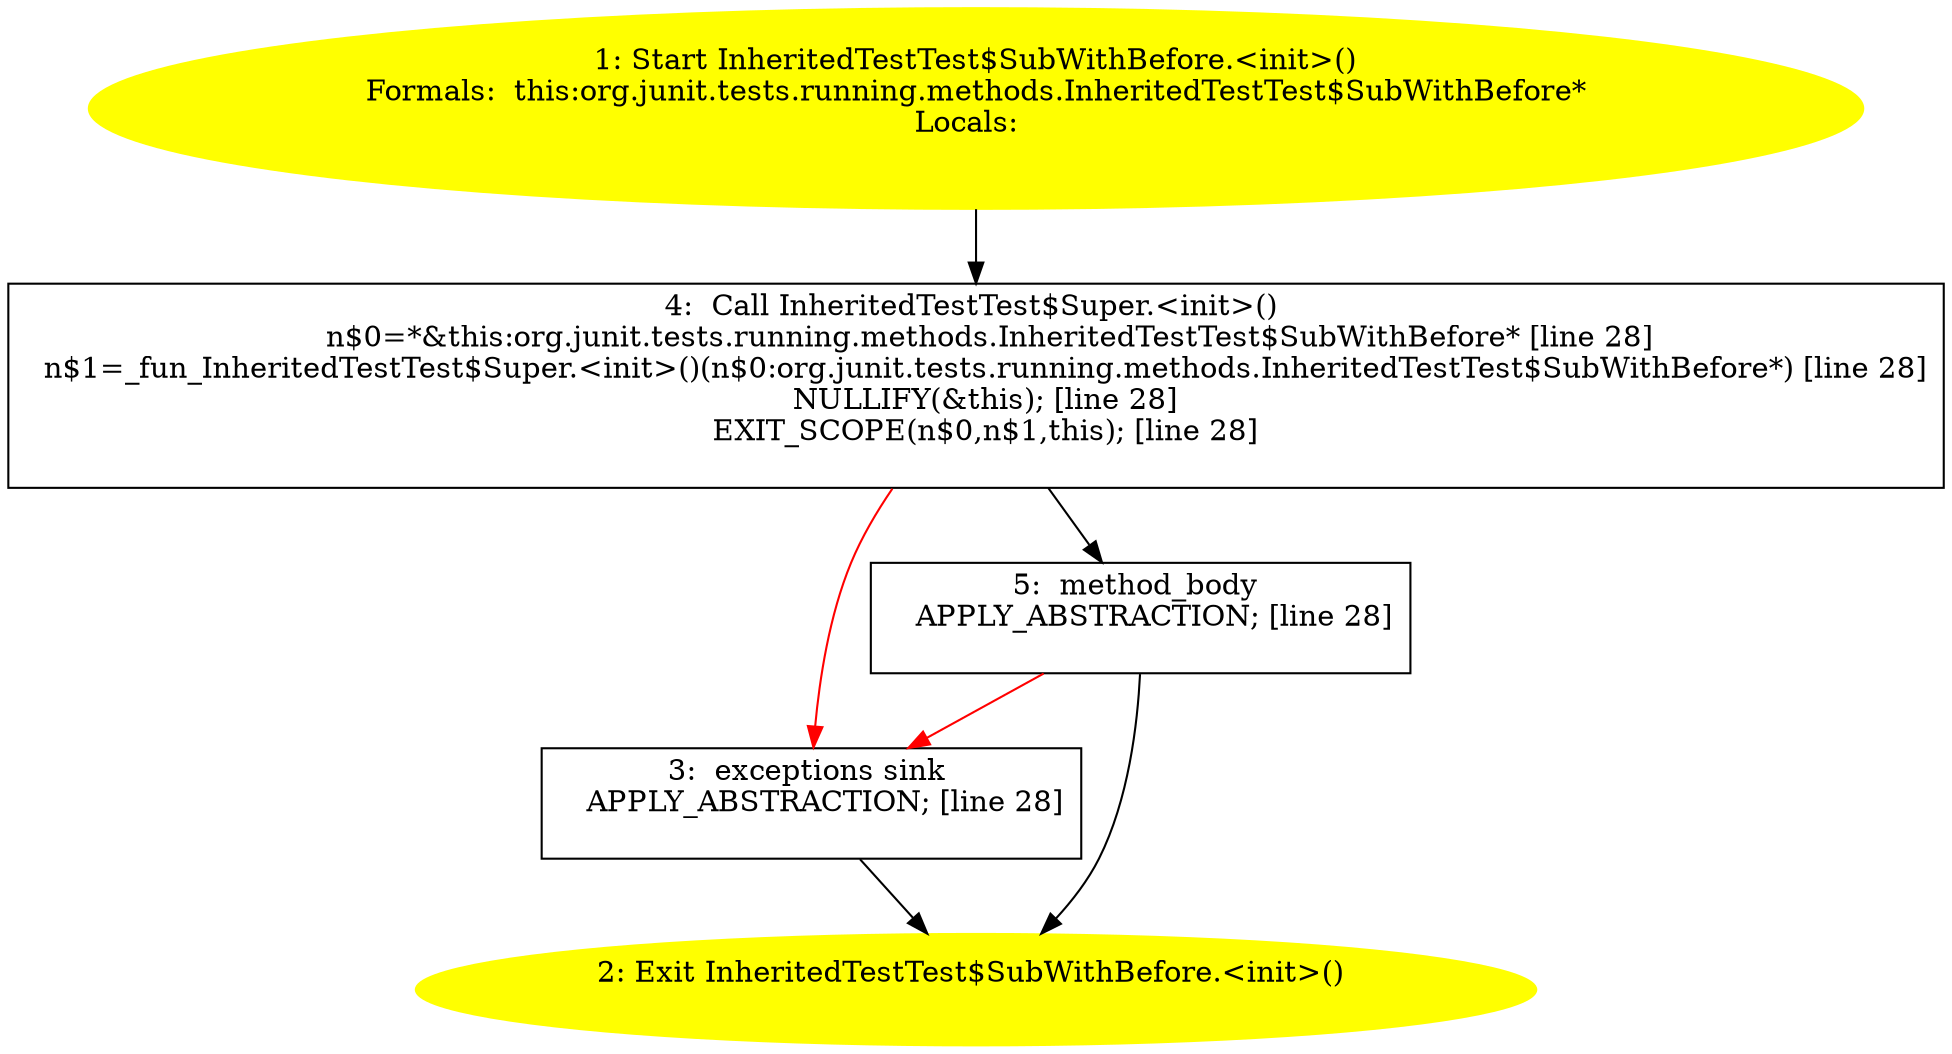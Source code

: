 /* @generated */
digraph cfg {
"org.junit.tests.running.methods.InheritedTestTest$SubWithBefore.<init>().0012247925575e4d0c207ce0ab72a8dd_1" [label="1: Start InheritedTestTest$SubWithBefore.<init>()\nFormals:  this:org.junit.tests.running.methods.InheritedTestTest$SubWithBefore*\nLocals:  \n  " color=yellow style=filled]
	

	 "org.junit.tests.running.methods.InheritedTestTest$SubWithBefore.<init>().0012247925575e4d0c207ce0ab72a8dd_1" -> "org.junit.tests.running.methods.InheritedTestTest$SubWithBefore.<init>().0012247925575e4d0c207ce0ab72a8dd_4" ;
"org.junit.tests.running.methods.InheritedTestTest$SubWithBefore.<init>().0012247925575e4d0c207ce0ab72a8dd_2" [label="2: Exit InheritedTestTest$SubWithBefore.<init>() \n  " color=yellow style=filled]
	

"org.junit.tests.running.methods.InheritedTestTest$SubWithBefore.<init>().0012247925575e4d0c207ce0ab72a8dd_3" [label="3:  exceptions sink \n   APPLY_ABSTRACTION; [line 28]\n " shape="box"]
	

	 "org.junit.tests.running.methods.InheritedTestTest$SubWithBefore.<init>().0012247925575e4d0c207ce0ab72a8dd_3" -> "org.junit.tests.running.methods.InheritedTestTest$SubWithBefore.<init>().0012247925575e4d0c207ce0ab72a8dd_2" ;
"org.junit.tests.running.methods.InheritedTestTest$SubWithBefore.<init>().0012247925575e4d0c207ce0ab72a8dd_4" [label="4:  Call InheritedTestTest$Super.<init>() \n   n$0=*&this:org.junit.tests.running.methods.InheritedTestTest$SubWithBefore* [line 28]\n  n$1=_fun_InheritedTestTest$Super.<init>()(n$0:org.junit.tests.running.methods.InheritedTestTest$SubWithBefore*) [line 28]\n  NULLIFY(&this); [line 28]\n  EXIT_SCOPE(n$0,n$1,this); [line 28]\n " shape="box"]
	

	 "org.junit.tests.running.methods.InheritedTestTest$SubWithBefore.<init>().0012247925575e4d0c207ce0ab72a8dd_4" -> "org.junit.tests.running.methods.InheritedTestTest$SubWithBefore.<init>().0012247925575e4d0c207ce0ab72a8dd_5" ;
	 "org.junit.tests.running.methods.InheritedTestTest$SubWithBefore.<init>().0012247925575e4d0c207ce0ab72a8dd_4" -> "org.junit.tests.running.methods.InheritedTestTest$SubWithBefore.<init>().0012247925575e4d0c207ce0ab72a8dd_3" [color="red" ];
"org.junit.tests.running.methods.InheritedTestTest$SubWithBefore.<init>().0012247925575e4d0c207ce0ab72a8dd_5" [label="5:  method_body \n   APPLY_ABSTRACTION; [line 28]\n " shape="box"]
	

	 "org.junit.tests.running.methods.InheritedTestTest$SubWithBefore.<init>().0012247925575e4d0c207ce0ab72a8dd_5" -> "org.junit.tests.running.methods.InheritedTestTest$SubWithBefore.<init>().0012247925575e4d0c207ce0ab72a8dd_2" ;
	 "org.junit.tests.running.methods.InheritedTestTest$SubWithBefore.<init>().0012247925575e4d0c207ce0ab72a8dd_5" -> "org.junit.tests.running.methods.InheritedTestTest$SubWithBefore.<init>().0012247925575e4d0c207ce0ab72a8dd_3" [color="red" ];
}
